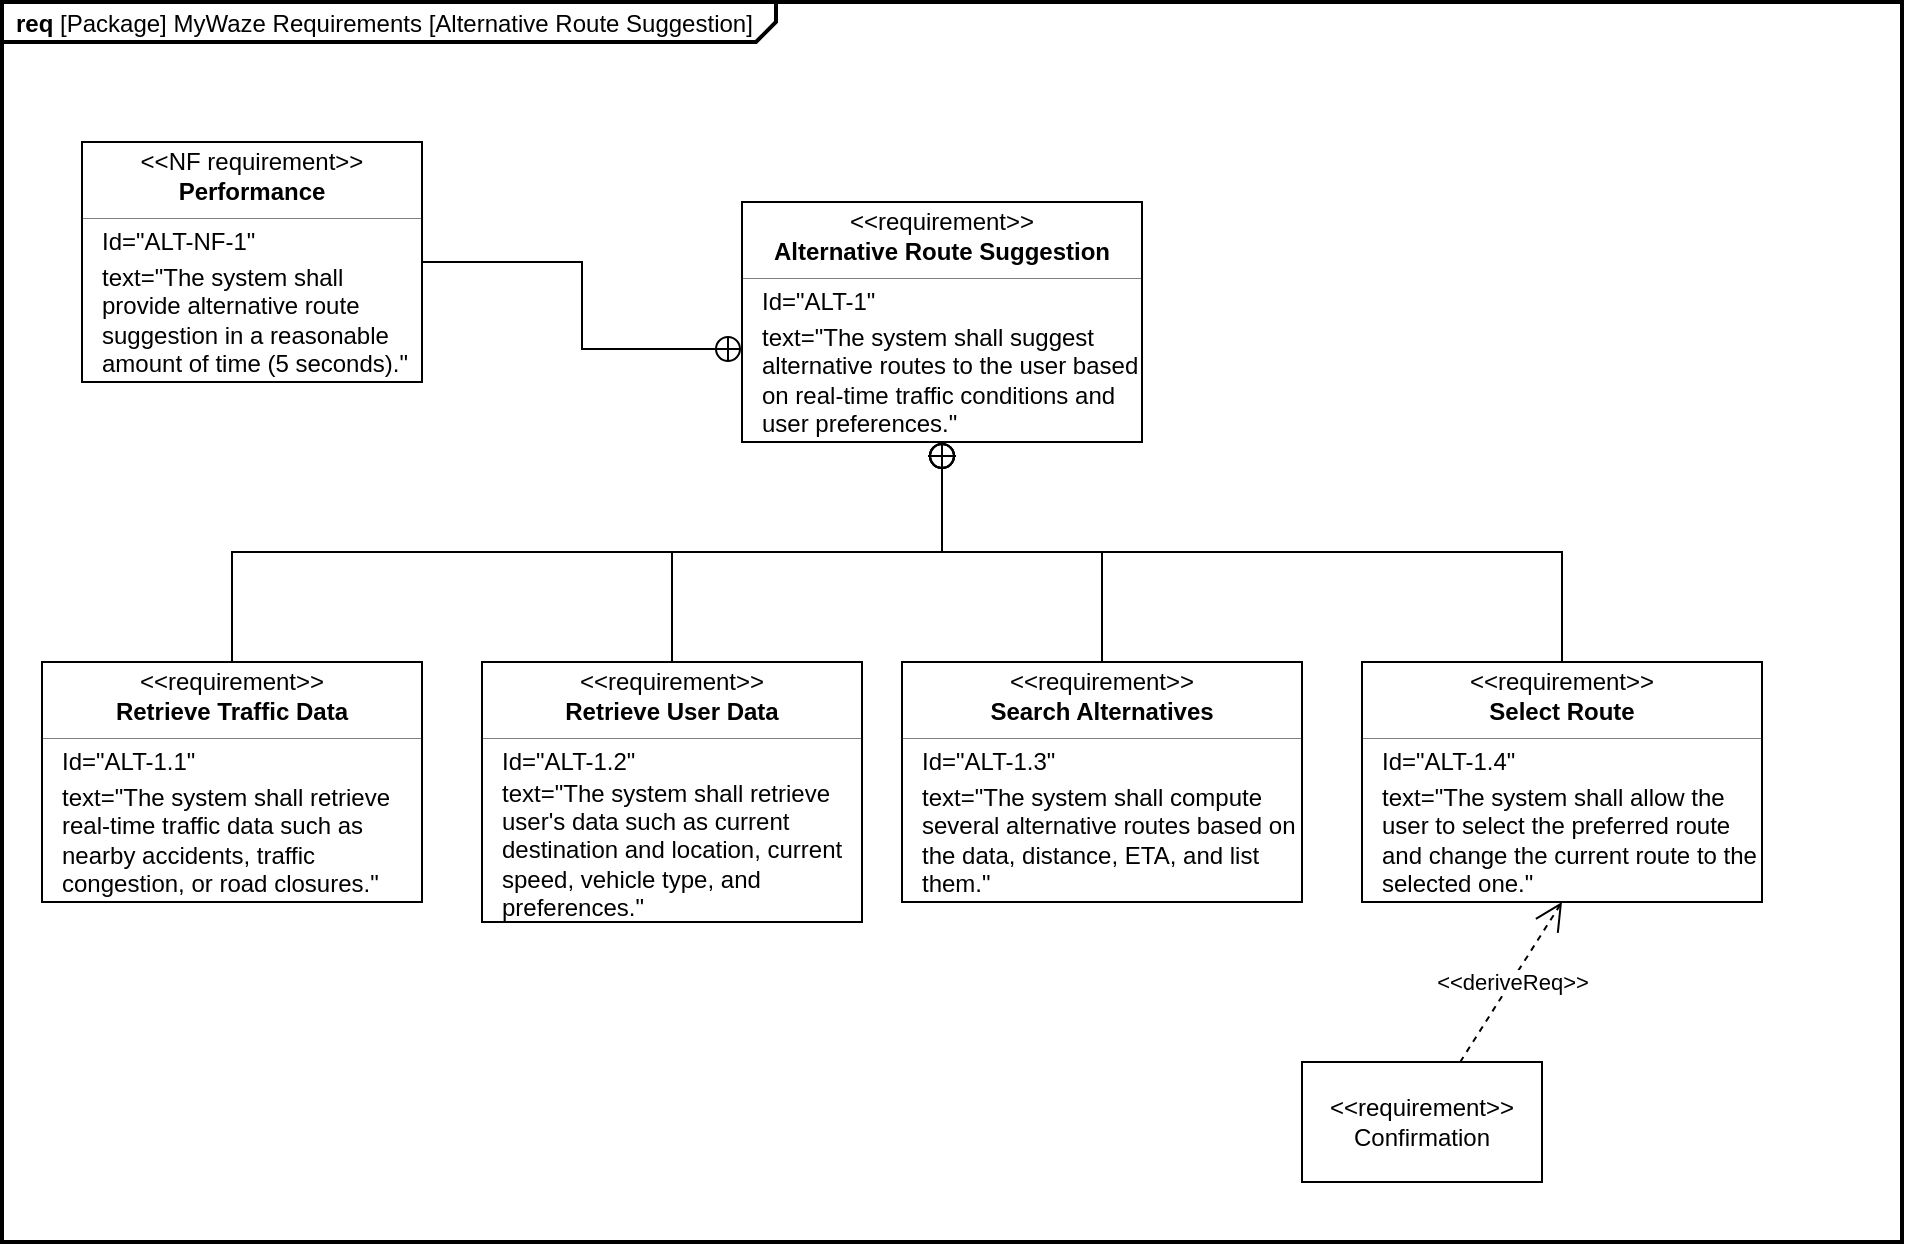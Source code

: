 <mxfile version="26.2.15">
  <diagram name="Page-1" id="RoBDvHYxKR69cgUxRB9M">
    <mxGraphModel dx="1398" dy="482" grid="1" gridSize="10" guides="1" tooltips="1" connect="1" arrows="1" fold="1" page="1" pageScale="1" pageWidth="583" pageHeight="827" math="0" shadow="0">
      <root>
        <mxCell id="0" />
        <mxCell id="1" parent="0" />
        <mxCell id="d6nDWf26179W9ONTrDyo-1" value="&lt;p style=&quot;margin:0px;margin-top:4px;margin-left:7px;text-align:left;&quot;&gt;&lt;b&gt;req&lt;/b&gt;&amp;nbsp;[Package] MyWaze Requirements [Alternative Route Suggestion]&lt;/p&gt;" style="html=1;shape=mxgraph.sysml.package;overflow=fill;labelX=387.41;strokeWidth=2;align=center;" parent="1" vertex="1">
          <mxGeometry x="-90" y="60" width="950" height="620" as="geometry" />
        </mxCell>
        <mxCell id="d6nDWf26179W9ONTrDyo-5" value="" style="rounded=0;html=1;labelBackgroundColor=none;endArrow=none;edgeStyle=elbowEdgeStyle;elbow=vertical;startArrow=sysMLPackCont;startSize=12;exitX=0.5;exitY=1;exitDx=0;exitDy=0;" parent="1" source="d6nDWf26179W9ONTrDyo-12" target="d6nDWf26179W9ONTrDyo-21" edge="1">
          <mxGeometry relative="1" as="geometry">
            <mxPoint x="380" y="300.0" as="sourcePoint" />
            <mxPoint x="290" y="390" as="targetPoint" />
          </mxGeometry>
        </mxCell>
        <mxCell id="d6nDWf26179W9ONTrDyo-6" value="" style="rounded=0;html=1;labelBackgroundColor=none;endArrow=none;edgeStyle=elbowEdgeStyle;elbow=vertical;startArrow=sysMLPackCont;startSize=12;exitX=0.5;exitY=1;exitDx=0;exitDy=0;" parent="1" source="d6nDWf26179W9ONTrDyo-12" target="d6nDWf26179W9ONTrDyo-15" edge="1">
          <mxGeometry relative="1" as="geometry">
            <mxPoint x="380" y="300" as="sourcePoint" />
            <mxPoint x="470" y="390.0" as="targetPoint" />
          </mxGeometry>
        </mxCell>
        <mxCell id="d6nDWf26179W9ONTrDyo-8" value="" style="fontStyle=1;align=center;verticalAlign=middle;childLayout=stackLayout;horizontal=1;horizontalStack=0;resizeParent=1;resizeParentMax=0;resizeLast=0;marginBottom=0;" parent="1" vertex="1">
          <mxGeometry x="280" y="160" width="200" height="120" as="geometry" />
        </mxCell>
        <mxCell id="d6nDWf26179W9ONTrDyo-9" value="&amp;lt;&amp;lt;requirement&amp;gt;&amp;gt;" style="html=1;align=center;spacing=0;verticalAlign=middle;strokeColor=none;fillColor=none;whiteSpace=wrap;spacingTop=3;" parent="d6nDWf26179W9ONTrDyo-8" vertex="1">
          <mxGeometry width="200" height="16" as="geometry" />
        </mxCell>
        <mxCell id="d6nDWf26179W9ONTrDyo-10" value="Alternative Route Suggestion" style="html=1;align=center;spacing=0;verticalAlign=middle;strokeColor=none;fillColor=none;whiteSpace=wrap;fontStyle=1" parent="d6nDWf26179W9ONTrDyo-8" vertex="1">
          <mxGeometry y="16" width="200" height="18" as="geometry" />
        </mxCell>
        <mxCell id="d6nDWf26179W9ONTrDyo-11" value="" style="line;strokeWidth=0.25;fillColor=none;align=left;verticalAlign=middle;spacingTop=-1;spacingLeft=3;spacingRight=3;rotatable=0;labelPosition=right;points=[];portConstraint=eastwest;" parent="d6nDWf26179W9ONTrDyo-8" vertex="1">
          <mxGeometry y="34" width="200" height="8" as="geometry" />
        </mxCell>
        <mxCell id="d6nDWf26179W9ONTrDyo-13" value="Id=&quot;ALT-1&quot;" style="html=1;align=left;spacing=0;verticalAlign=middle;strokeColor=none;fillColor=none;whiteSpace=wrap;spacingLeft=10;" parent="d6nDWf26179W9ONTrDyo-8" vertex="1">
          <mxGeometry y="42" width="200" height="16" as="geometry" />
        </mxCell>
        <mxCell id="d6nDWf26179W9ONTrDyo-12" value="text=&quot;The system shall suggest alternative routes to the user based on real-time traffic conditions and user preferences.&quot;" style="html=1;align=left;spacing=0;verticalAlign=middle;strokeColor=none;fillColor=none;whiteSpace=wrap;spacingLeft=10;" parent="d6nDWf26179W9ONTrDyo-8" vertex="1">
          <mxGeometry y="58" width="200" height="62" as="geometry" />
        </mxCell>
        <mxCell id="d6nDWf26179W9ONTrDyo-15" value="" style="fontStyle=1;align=center;verticalAlign=middle;childLayout=stackLayout;horizontal=1;horizontalStack=0;resizeParent=1;resizeParentMax=0;resizeLast=0;marginBottom=0;" parent="1" vertex="1">
          <mxGeometry x="360" y="390" width="200" height="120" as="geometry" />
        </mxCell>
        <mxCell id="d6nDWf26179W9ONTrDyo-16" value="&amp;lt;&amp;lt;requirement&amp;gt;&amp;gt;" style="html=1;align=center;spacing=0;verticalAlign=middle;strokeColor=none;fillColor=none;whiteSpace=wrap;spacingTop=3;" parent="d6nDWf26179W9ONTrDyo-15" vertex="1">
          <mxGeometry width="200" height="16" as="geometry" />
        </mxCell>
        <mxCell id="d6nDWf26179W9ONTrDyo-17" value="Search Alternatives" style="html=1;align=center;spacing=0;verticalAlign=middle;strokeColor=none;fillColor=none;whiteSpace=wrap;fontStyle=1" parent="d6nDWf26179W9ONTrDyo-15" vertex="1">
          <mxGeometry y="16" width="200" height="18" as="geometry" />
        </mxCell>
        <mxCell id="d6nDWf26179W9ONTrDyo-18" value="" style="line;strokeWidth=0.25;fillColor=none;align=left;verticalAlign=middle;spacingTop=-1;spacingLeft=3;spacingRight=3;rotatable=0;labelPosition=right;points=[];portConstraint=eastwest;" parent="d6nDWf26179W9ONTrDyo-15" vertex="1">
          <mxGeometry y="34" width="200" height="8" as="geometry" />
        </mxCell>
        <mxCell id="d6nDWf26179W9ONTrDyo-19" value="Id=&quot;ALT-1.3&quot;" style="html=1;align=left;spacing=0;verticalAlign=middle;strokeColor=none;fillColor=none;whiteSpace=wrap;spacingLeft=10;" parent="d6nDWf26179W9ONTrDyo-15" vertex="1">
          <mxGeometry y="42" width="200" height="16" as="geometry" />
        </mxCell>
        <mxCell id="d6nDWf26179W9ONTrDyo-20" value="text=&quot;The system shall compute several alternative routes based on the data, distance, ETA, and list them.&quot;" style="html=1;align=left;spacing=0;verticalAlign=middle;strokeColor=none;fillColor=none;whiteSpace=wrap;spacingLeft=10;" parent="d6nDWf26179W9ONTrDyo-15" vertex="1">
          <mxGeometry y="58" width="200" height="62" as="geometry" />
        </mxCell>
        <mxCell id="d6nDWf26179W9ONTrDyo-21" value="" style="fontStyle=1;align=center;verticalAlign=middle;childLayout=stackLayout;horizontal=1;horizontalStack=0;resizeParent=1;resizeParentMax=0;resizeLast=0;marginBottom=0;" parent="1" vertex="1">
          <mxGeometry x="-70" y="390" width="190" height="120" as="geometry" />
        </mxCell>
        <mxCell id="d6nDWf26179W9ONTrDyo-22" value="&amp;lt;&amp;lt;requirement&amp;gt;&amp;gt;" style="html=1;align=center;spacing=0;verticalAlign=middle;strokeColor=none;fillColor=none;whiteSpace=wrap;spacingTop=3;" parent="d6nDWf26179W9ONTrDyo-21" vertex="1">
          <mxGeometry width="190" height="16" as="geometry" />
        </mxCell>
        <mxCell id="d6nDWf26179W9ONTrDyo-23" value="Retrieve Traffic Data" style="html=1;align=center;spacing=0;verticalAlign=middle;strokeColor=none;fillColor=none;whiteSpace=wrap;fontStyle=1" parent="d6nDWf26179W9ONTrDyo-21" vertex="1">
          <mxGeometry y="16" width="190" height="18" as="geometry" />
        </mxCell>
        <mxCell id="d6nDWf26179W9ONTrDyo-24" value="" style="line;strokeWidth=0.25;fillColor=none;align=left;verticalAlign=middle;spacingTop=-1;spacingLeft=3;spacingRight=3;rotatable=0;labelPosition=right;points=[];portConstraint=eastwest;" parent="d6nDWf26179W9ONTrDyo-21" vertex="1">
          <mxGeometry y="34" width="190" height="8" as="geometry" />
        </mxCell>
        <mxCell id="d6nDWf26179W9ONTrDyo-25" value="Id=&quot;ALT-1.1&quot;" style="html=1;align=left;spacing=0;verticalAlign=middle;strokeColor=none;fillColor=none;whiteSpace=wrap;spacingLeft=10;" parent="d6nDWf26179W9ONTrDyo-21" vertex="1">
          <mxGeometry y="42" width="190" height="16" as="geometry" />
        </mxCell>
        <mxCell id="d6nDWf26179W9ONTrDyo-26" value="text=&quot;The system shall retrieve real-time traffic data such as nearby accidents, traffic congestion, or road closures.&lt;span style=&quot;background-color: transparent; color: light-dark(rgb(0, 0, 0), rgb(255, 255, 255));&quot;&gt;&quot;&lt;/span&gt;" style="html=1;align=left;spacing=0;verticalAlign=middle;strokeColor=none;fillColor=none;whiteSpace=wrap;spacingLeft=10;" parent="d6nDWf26179W9ONTrDyo-21" vertex="1">
          <mxGeometry y="58" width="190" height="62" as="geometry" />
        </mxCell>
        <mxCell id="d6nDWf26179W9ONTrDyo-27" value="" style="fontStyle=1;align=center;verticalAlign=middle;childLayout=stackLayout;horizontal=1;horizontalStack=0;resizeParent=1;resizeParentMax=0;resizeLast=0;marginBottom=0;" parent="1" vertex="1">
          <mxGeometry x="590" y="390" width="200" height="120" as="geometry" />
        </mxCell>
        <mxCell id="d6nDWf26179W9ONTrDyo-28" value="&amp;lt;&amp;lt;requirement&amp;gt;&amp;gt;" style="html=1;align=center;spacing=0;verticalAlign=middle;strokeColor=none;fillColor=none;whiteSpace=wrap;spacingTop=3;" parent="d6nDWf26179W9ONTrDyo-27" vertex="1">
          <mxGeometry width="200" height="16" as="geometry" />
        </mxCell>
        <mxCell id="d6nDWf26179W9ONTrDyo-29" value="Select Route" style="html=1;align=center;spacing=0;verticalAlign=middle;strokeColor=none;fillColor=none;whiteSpace=wrap;fontStyle=1" parent="d6nDWf26179W9ONTrDyo-27" vertex="1">
          <mxGeometry y="16" width="200" height="18" as="geometry" />
        </mxCell>
        <mxCell id="d6nDWf26179W9ONTrDyo-30" value="" style="line;strokeWidth=0.25;fillColor=none;align=left;verticalAlign=middle;spacingTop=-1;spacingLeft=3;spacingRight=3;rotatable=0;labelPosition=right;points=[];portConstraint=eastwest;" parent="d6nDWf26179W9ONTrDyo-27" vertex="1">
          <mxGeometry y="34" width="200" height="8" as="geometry" />
        </mxCell>
        <mxCell id="d6nDWf26179W9ONTrDyo-31" value="Id=&quot;ALT-1.4&quot;" style="html=1;align=left;spacing=0;verticalAlign=middle;strokeColor=none;fillColor=none;whiteSpace=wrap;spacingLeft=10;" parent="d6nDWf26179W9ONTrDyo-27" vertex="1">
          <mxGeometry y="42" width="200" height="16" as="geometry" />
        </mxCell>
        <mxCell id="d6nDWf26179W9ONTrDyo-32" value="text=&quot;The system shall allow the user to select the preferred route and change the current route to the selected one.&quot;" style="html=1;align=left;spacing=0;verticalAlign=middle;strokeColor=none;fillColor=none;whiteSpace=wrap;spacingLeft=10;" parent="d6nDWf26179W9ONTrDyo-27" vertex="1">
          <mxGeometry y="58" width="200" height="62" as="geometry" />
        </mxCell>
        <mxCell id="d6nDWf26179W9ONTrDyo-34" style="edgeStyle=orthogonalEdgeStyle;rounded=0;orthogonalLoop=1;jettySize=auto;html=1;exitX=0.5;exitY=0;exitDx=0;exitDy=0;entryX=0.5;entryY=1;entryDx=0;entryDy=0;endArrow=circlePlus;endFill=0;endSize=5;" parent="1" source="d6nDWf26179W9ONTrDyo-28" target="d6nDWf26179W9ONTrDyo-12" edge="1">
          <mxGeometry relative="1" as="geometry" />
        </mxCell>
        <mxCell id="d6nDWf26179W9ONTrDyo-36" value="&amp;lt;&amp;lt;requirement&amp;gt;&amp;gt;&lt;br&gt;Confirmation" style="shape=rect;html=1;whiteSpace=wrap;align=center;" parent="1" vertex="1">
          <mxGeometry x="560" y="590" width="120" height="60" as="geometry" />
        </mxCell>
        <mxCell id="d6nDWf26179W9ONTrDyo-38" value="&amp;lt;&amp;lt;deriveReq&amp;gt;&amp;gt;" style="endArrow=open;html=1;edgeStyle=none;endSize=12;dashed=1;rounded=0;entryX=0.5;entryY=1;entryDx=0;entryDy=0;" parent="1" source="d6nDWf26179W9ONTrDyo-36" target="d6nDWf26179W9ONTrDyo-32" edge="1">
          <mxGeometry relative="1" as="geometry">
            <mxPoint x="463" y="600" as="targetPoint" />
          </mxGeometry>
        </mxCell>
        <mxCell id="d6nDWf26179W9ONTrDyo-63" style="edgeStyle=orthogonalEdgeStyle;rounded=0;orthogonalLoop=1;jettySize=auto;html=1;entryX=0;entryY=0.25;entryDx=0;entryDy=0;endArrow=circlePlus;endFill=0;startSize=6;endSize=5;" parent="1" source="d6nDWf26179W9ONTrDyo-57" target="d6nDWf26179W9ONTrDyo-12" edge="1">
          <mxGeometry relative="1" as="geometry" />
        </mxCell>
        <mxCell id="d6nDWf26179W9ONTrDyo-57" value="" style="fontStyle=1;align=center;verticalAlign=middle;childLayout=stackLayout;horizontal=1;horizontalStack=0;resizeParent=1;resizeParentMax=0;resizeLast=0;marginBottom=0;" parent="1" vertex="1">
          <mxGeometry x="-50" y="130" width="170" height="120" as="geometry" />
        </mxCell>
        <mxCell id="d6nDWf26179W9ONTrDyo-58" value="&amp;lt;&amp;lt;NF requirement&amp;gt;&amp;gt;" style="html=1;align=center;spacing=0;verticalAlign=middle;strokeColor=none;fillColor=none;whiteSpace=wrap;spacingTop=3;" parent="d6nDWf26179W9ONTrDyo-57" vertex="1">
          <mxGeometry width="170" height="16" as="geometry" />
        </mxCell>
        <mxCell id="d6nDWf26179W9ONTrDyo-59" value="Performance" style="html=1;align=center;spacing=0;verticalAlign=middle;strokeColor=none;fillColor=none;whiteSpace=wrap;fontStyle=1" parent="d6nDWf26179W9ONTrDyo-57" vertex="1">
          <mxGeometry y="16" width="170" height="18" as="geometry" />
        </mxCell>
        <mxCell id="d6nDWf26179W9ONTrDyo-60" value="" style="line;strokeWidth=0.25;fillColor=none;align=left;verticalAlign=middle;spacingTop=-1;spacingLeft=3;spacingRight=3;rotatable=0;labelPosition=right;points=[];portConstraint=eastwest;" parent="d6nDWf26179W9ONTrDyo-57" vertex="1">
          <mxGeometry y="34" width="170" height="8" as="geometry" />
        </mxCell>
        <mxCell id="d6nDWf26179W9ONTrDyo-61" value="Id=&quot;ALT-NF-1&quot;" style="html=1;align=left;spacing=0;verticalAlign=middle;strokeColor=none;fillColor=none;whiteSpace=wrap;spacingLeft=10;" parent="d6nDWf26179W9ONTrDyo-57" vertex="1">
          <mxGeometry y="42" width="170" height="16" as="geometry" />
        </mxCell>
        <mxCell id="d6nDWf26179W9ONTrDyo-62" value="text=&quot;The system shall provide alternative route suggestion in a reasonable amount of time (5 seconds).&quot;" style="html=1;align=left;spacing=0;verticalAlign=middle;strokeColor=none;fillColor=none;whiteSpace=wrap;spacingLeft=10;" parent="d6nDWf26179W9ONTrDyo-57" vertex="1">
          <mxGeometry y="58" width="170" height="62" as="geometry" />
        </mxCell>
        <mxCell id="8HwSa-SPcOLCQKdrBly_-13" style="edgeStyle=orthogonalEdgeStyle;rounded=0;orthogonalLoop=1;jettySize=auto;html=1;entryX=0.5;entryY=1;entryDx=0;entryDy=0;endArrow=circlePlus;endFill=0;endSize=5;" parent="1" source="8HwSa-SPcOLCQKdrBly_-7" target="d6nDWf26179W9ONTrDyo-12" edge="1">
          <mxGeometry relative="1" as="geometry" />
        </mxCell>
        <mxCell id="8HwSa-SPcOLCQKdrBly_-7" value="" style="fontStyle=1;align=center;verticalAlign=middle;childLayout=stackLayout;horizontal=1;horizontalStack=0;resizeParent=1;resizeParentMax=0;resizeLast=0;marginBottom=0;" parent="1" vertex="1">
          <mxGeometry x="150" y="390" width="190" height="130" as="geometry" />
        </mxCell>
        <mxCell id="8HwSa-SPcOLCQKdrBly_-8" value="&amp;lt;&amp;lt;requirement&amp;gt;&amp;gt;" style="html=1;align=center;spacing=0;verticalAlign=middle;strokeColor=none;fillColor=none;whiteSpace=wrap;spacingTop=3;" parent="8HwSa-SPcOLCQKdrBly_-7" vertex="1">
          <mxGeometry width="190" height="16" as="geometry" />
        </mxCell>
        <mxCell id="8HwSa-SPcOLCQKdrBly_-9" value="Retrieve User Data" style="html=1;align=center;spacing=0;verticalAlign=middle;strokeColor=none;fillColor=none;whiteSpace=wrap;fontStyle=1" parent="8HwSa-SPcOLCQKdrBly_-7" vertex="1">
          <mxGeometry y="16" width="190" height="18" as="geometry" />
        </mxCell>
        <mxCell id="8HwSa-SPcOLCQKdrBly_-10" value="" style="line;strokeWidth=0.25;fillColor=none;align=left;verticalAlign=middle;spacingTop=-1;spacingLeft=3;spacingRight=3;rotatable=0;labelPosition=right;points=[];portConstraint=eastwest;" parent="8HwSa-SPcOLCQKdrBly_-7" vertex="1">
          <mxGeometry y="34" width="190" height="8" as="geometry" />
        </mxCell>
        <mxCell id="8HwSa-SPcOLCQKdrBly_-11" value="Id=&quot;ALT-1.2&quot;" style="html=1;align=left;spacing=0;verticalAlign=middle;strokeColor=none;fillColor=none;whiteSpace=wrap;spacingLeft=10;" parent="8HwSa-SPcOLCQKdrBly_-7" vertex="1">
          <mxGeometry y="42" width="190" height="16" as="geometry" />
        </mxCell>
        <mxCell id="8HwSa-SPcOLCQKdrBly_-12" value="text=&quot;The system shall retrieve user&#39;s data such as current destination and location, current speed, vehicle type, and preferences.&lt;span style=&quot;background-color: transparent; color: light-dark(rgb(0, 0, 0), rgb(255, 255, 255));&quot;&gt;&quot;&lt;/span&gt;" style="html=1;align=left;spacing=0;verticalAlign=middle;strokeColor=none;fillColor=none;whiteSpace=wrap;spacingLeft=10;" parent="8HwSa-SPcOLCQKdrBly_-7" vertex="1">
          <mxGeometry y="58" width="190" height="72" as="geometry" />
        </mxCell>
      </root>
    </mxGraphModel>
  </diagram>
</mxfile>
